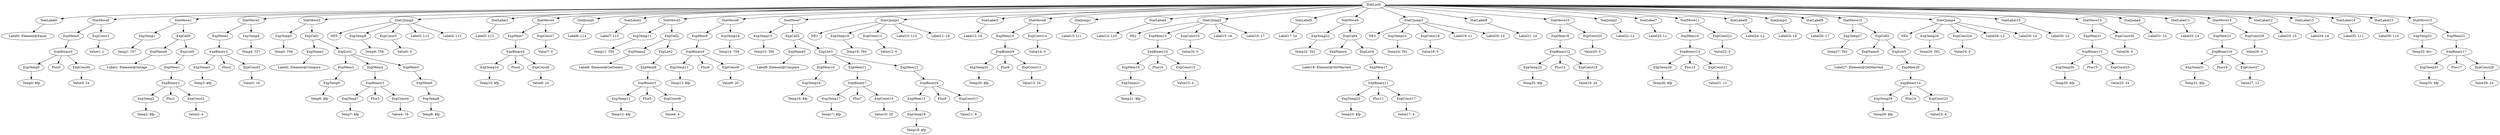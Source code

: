 digraph {
	ordering = out;
	ExpMem23 -> ExpBinary17;
	ExpTemp32 -> "Temp32: $rv";
	StatLabel15 -> "Label36: L14";
	StatLabel14 -> "Label35: L11";
	StatLabel13 -> "Label34: L8";
	StatMove14 -> ExpMem22;
	StatMove14 -> ExpConst28;
	ExpMem22 -> ExpBinary16;
	ExpConst27 -> "Value27: 12";
	ExpConst28 -> "Value28: 0";
	ExpBinary16 -> ExpTemp31;
	ExpBinary16 -> Plus16;
	ExpBinary16 -> ExpConst27;
	StatJump4 -> "Label31: L5";
	StatMove13 -> ExpMem21;
	StatMove13 -> ExpConst26;
	ExpTemp30 -> "Temp30: $fp";
	ExpTemp29 -> "Temp29: T62";
	ExpList5 -> ExpMem20;
	ExpMem20 -> ExpBinary14;
	ExpBinary14 -> ExpTemp28;
	ExpBinary14 -> Plus14;
	ExpBinary14 -> ExpConst23;
	ExpCall5 -> ExpName5;
	ExpCall5 -> ExpList5;
	StatLabel9 -> "Label26: L7";
	StatLabel8 -> "Label24: L2";
	ExpConst22 -> "Value22: 0";
	ExpConst21 -> "Value21: 12";
	ExpTemp26 -> "Temp26: $fp";
	StatLabel10 -> "Label30: L3";
	StatJump2 -> "Label22: L2";
	ExpConst20 -> "Value20: 0";
	StatMove10 -> ExpMem18;
	StatMove10 -> ExpConst20;
	ExpMem18 -> ExpBinary12;
	ExpTemp25 -> "Temp25: $fp";
	ExpName5 -> "Label27: Element@GetMarried";
	ExpBinary12 -> ExpTemp25;
	ExpBinary12 -> Plus12;
	ExpBinary12 -> ExpConst19;
	ExpConst18 -> "Value18: 0";
	ExpConst29 -> "Value29: 24";
	ExpTemp24 -> "Temp24: T61";
	StatCJump3 -> NE3;
	StatCJump3 -> ExpTemp24;
	StatCJump3 -> ExpConst18;
	StatCJump3 -> "Label19: L1";
	StatCJump3 -> "Label20: L0";
	ExpTemp27 -> "Temp27: T62";
	ExpList4 -> ExpMem17;
	ExpMem17 -> ExpBinary11;
	ExpConst17 -> "Value17: 4";
	ExpName4 -> "Label18: Element@GetMarried";
	StatMove9 -> ExpTemp22;
	StatMove9 -> ExpCall4;
	ExpConst16 -> "Value16: 0";
	ExpConst15 -> "Value15: 4";
	ExpConst6 -> "Value6: 24";
	ExpMem1 -> ExpBinary1;
	ExpConst0 -> "Value0: 24";
	StatJump3 -> "Label25: L8";
	ExpCall4 -> ExpName4;
	ExpCall4 -> ExpList4;
	ExpTemp9 -> "Temp9: T58";
	ExpMem6 -> ExpTemp8;
	ExpConst4 -> "Value4: 16";
	ExpMem21 -> ExpBinary15;
	ExpConst5 -> "Value5: 0";
	ExpConst26 -> "Value26: 0";
	ExpConst2 -> "Value2: 4";
	ExpMem3 -> ExpTemp6;
	ExpTemp6 -> "Temp6: $fp";
	ExpMem19 -> ExpBinary13;
	StatMove6 -> ExpMem9;
	StatMove6 -> ExpTemp14;
	ExpCall1 -> ExpName1;
	ExpCall1 -> ExpList1;
	StatJump0 -> "Label6: L14";
	ExpName1 -> "Label2: Element@Compare";
	ExpTemp28 -> "Temp28: $fp";
	ExpTemp15 -> "Temp15: T60";
	ExpConst24 -> "Value24: 0";
	StatMove3 -> ExpTemp5;
	StatMove3 -> ExpCall1;
	ExpTemp7 -> "Temp7: $fp";
	ExpTemp0 -> "Temp0: $fp";
	StatLabel5 -> "Label17: L6";
	ExpTemp4 -> "Temp4: T57";
	ExpBinary17 -> ExpTemp33;
	ExpBinary17 -> Plus17;
	ExpBinary17 -> ExpConst29;
	ExpTemp5 -> "Temp5: T58";
	StatCJump0 -> NE0;
	StatCJump0 -> ExpTemp9;
	StatCJump0 -> ExpConst5;
	StatCJump0 -> "Label3: L13";
	StatCJump0 -> "Label4: L12";
	ExpList0 -> ExpMem1;
	ExpMem5 -> ExpMem6;
	ExpBinary2 -> ExpTemp3;
	ExpBinary2 -> Plus2;
	ExpBinary2 -> ExpConst3;
	ExpMem15 -> ExpBinary10;
	ExpTemp8 -> "Temp8: $fp";
	StatCJump4 -> NE4;
	StatCJump4 -> ExpTemp29;
	StatCJump4 -> ExpConst24;
	StatCJump4 -> "Label28: L3";
	StatCJump4 -> "Label29: L4";
	ExpBinary9 -> ExpTemp20;
	ExpBinary9 -> Plus9;
	ExpBinary9 -> ExpConst13;
	ExpBinary7 -> ExpTemp17;
	ExpBinary7 -> Plus7;
	ExpBinary7 -> ExpConst10;
	ExpTemp18 -> "Temp18: $fp";
	ExpConst12 -> "Value12: 0";
	StatMove1 -> ExpTemp1;
	StatMove1 -> ExpCall0;
	ExpMem13 -> ExpTemp18;
	ExpConst1 -> "Value1: 1";
	ExpBinary4 -> ExpTemp10;
	ExpBinary4 -> Plus4;
	ExpBinary4 -> ExpConst6;
	ExpTemp1 -> "Temp1: T57";
	ExpList1 -> ExpMem3;
	ExpList1 -> ExpMem4;
	ExpList1 -> ExpMem5;
	ExpConst10 -> "Value10: 20";
	ExpBinary1 -> ExpTemp2;
	ExpBinary1 -> Plus1;
	ExpBinary1 -> ExpConst2;
	ExpMem0 -> ExpBinary0;
	StatMove15 -> ExpTemp32;
	StatMove15 -> ExpMem23;
	StatLabel3 -> "Label12: L9";
	ExpBinary3 -> ExpTemp7;
	ExpBinary3 -> Plus3;
	ExpBinary3 -> ExpConst4;
	ExpMem7 -> ExpBinary4;
	StatMove0 -> ExpMem0;
	StatMove0 -> ExpConst1;
	StatLabel7 -> "Label23: L1";
	StatMove8 -> ExpMem14;
	StatMove8 -> ExpConst14;
	ExpBinary11 -> ExpTemp23;
	ExpBinary11 -> Plus11;
	ExpBinary11 -> ExpConst17;
	ExpMem4 -> ExpBinary3;
	ExpBinary0 -> ExpTemp0;
	ExpBinary0 -> Plus0;
	ExpBinary0 -> ExpConst0;
	ExpMem14 -> ExpBinary9;
	StatLabel1 -> "Label5: L12";
	ExpTemp33 -> "Temp33: $fp";
	ExpMem2 -> ExpBinary2;
	ExpConst23 -> "Value23: 4";
	StatLabel6 -> "Label21: L0";
	ExpTemp12 -> "Temp12: $fp";
	ExpCall0 -> ExpName0;
	ExpCall0 -> ExpList0;
	StatLabel11 -> "Label32: L4";
	ExpTemp2 -> "Temp2: $fp";
	ExpBinary13 -> ExpTemp26;
	ExpBinary13 -> Plus13;
	ExpBinary13 -> ExpConst21;
	StatMove2 -> ExpMem2;
	StatMove2 -> ExpTemp4;
	StatLabel0 -> "Label0: Element@Equal";
	ExpTemp19 -> "Temp19: T60";
	ExpConst3 -> "Value3: 16";
	ExpTemp3 -> "Temp3: $fp";
	ExpTemp31 -> "Temp31: $fp";
	ExpConst7 -> "Value7: 0";
	ExpTemp11 -> "Temp11: T59";
	ExpName2 -> "Label8: Element@GetSalary";
	ExpBinary15 -> ExpTemp30;
	ExpBinary15 -> Plus15;
	ExpBinary15 -> ExpConst25;
	ExpCall2 -> ExpName2;
	ExpCall2 -> ExpList2;
	ExpBinary5 -> ExpTemp12;
	ExpBinary5 -> Plus5;
	ExpBinary5 -> ExpConst8;
	StatMove5 -> ExpTemp11;
	StatMove5 -> ExpCall2;
	StatMove4 -> ExpMem7;
	StatMove4 -> ExpConst7;
	StatLabel2 -> "Label7: L13";
	ExpConst9 -> "Value9: 20";
	ExpMem8 -> ExpBinary5;
	ExpTemp22 -> "Temp22: T61";
	ExpList2 -> ExpMem8;
	ExpTemp13 -> "Temp13: $fp";
	ExpConst13 -> "Value13: 24";
	ExpMem16 -> ExpTemp21;
	ExpBinary6 -> ExpTemp13;
	ExpBinary6 -> Plus6;
	ExpBinary6 -> ExpConst9;
	StatCJump2 -> NE2;
	StatCJump2 -> ExpMem15;
	StatCJump2 -> ExpConst16;
	StatCJump2 -> "Label15: L6";
	StatCJump2 -> "Label16: L7";
	ExpTemp16 -> "Temp16: $fp";
	StatMove12 -> ExpTemp27;
	StatMove12 -> ExpCall5;
	ExpConst19 -> "Value19: 24";
	ExpTemp14 -> "Temp14: T59";
	StatMove7 -> ExpTemp15;
	StatMove7 -> ExpCall3;
	ExpBinary10 -> ExpMem16;
	ExpBinary10 -> Plus10;
	ExpBinary10 -> ExpConst15;
	ExpName3 -> "Label9: Element@Compare";
	ExpTemp10 -> "Temp10: $fp";
	ExpMem10 -> ExpTemp16;
	ExpList3 -> ExpMem10;
	ExpList3 -> ExpMem11;
	ExpList3 -> ExpMem12;
	ExpTemp23 -> "Temp23: $fp";
	ExpMem9 -> ExpBinary6;
	ExpTemp17 -> "Temp17: $fp";
	ExpTemp21 -> "Temp21: $fp";
	StatMove11 -> ExpMem19;
	StatMove11 -> ExpConst22;
	ExpMem11 -> ExpBinary7;
	ExpBinary8 -> ExpMem13;
	ExpBinary8 -> Plus8;
	ExpBinary8 -> ExpConst11;
	StatLabel12 -> "Label33: L5";
	StatList0 -> StatLabel0;
	StatList0 -> StatMove0;
	StatList0 -> StatMove1;
	StatList0 -> StatMove2;
	StatList0 -> StatMove3;
	StatList0 -> StatCJump0;
	StatList0 -> StatLabel1;
	StatList0 -> StatMove4;
	StatList0 -> StatJump0;
	StatList0 -> StatLabel2;
	StatList0 -> StatMove5;
	StatList0 -> StatMove6;
	StatList0 -> StatMove7;
	StatList0 -> StatCJump1;
	StatList0 -> StatLabel3;
	StatList0 -> StatMove8;
	StatList0 -> StatJump1;
	StatList0 -> StatLabel4;
	StatList0 -> StatCJump2;
	StatList0 -> StatLabel5;
	StatList0 -> StatMove9;
	StatList0 -> StatCJump3;
	StatList0 -> StatLabel6;
	StatList0 -> StatMove10;
	StatList0 -> StatJump2;
	StatList0 -> StatLabel7;
	StatList0 -> StatMove11;
	StatList0 -> StatLabel8;
	StatList0 -> StatJump3;
	StatList0 -> StatLabel9;
	StatList0 -> StatMove12;
	StatList0 -> StatCJump4;
	StatList0 -> StatLabel10;
	StatList0 -> StatMove13;
	StatList0 -> StatJump4;
	StatList0 -> StatLabel11;
	StatList0 -> StatMove14;
	StatList0 -> StatLabel12;
	StatList0 -> StatLabel13;
	StatList0 -> StatLabel14;
	StatList0 -> StatLabel15;
	StatList0 -> StatMove15;
	ExpConst11 -> "Value11: 8";
	ExpMem12 -> ExpBinary8;
	ExpConst25 -> "Value25: 24";
	ExpCall3 -> ExpName3;
	ExpCall3 -> ExpList3;
	StatCJump1 -> NE1;
	StatCJump1 -> ExpTemp19;
	StatCJump1 -> ExpConst12;
	StatCJump1 -> "Label10: L10";
	StatCJump1 -> "Label11: L9";
	ExpConst8 -> "Value8: 4";
	ExpName0 -> "Label1: Element@GetAge";
	ExpTemp20 -> "Temp20: $fp";
	ExpConst14 -> "Value14: 0";
	StatJump1 -> "Label13: L11";
	StatLabel4 -> "Label14: L10";
}

